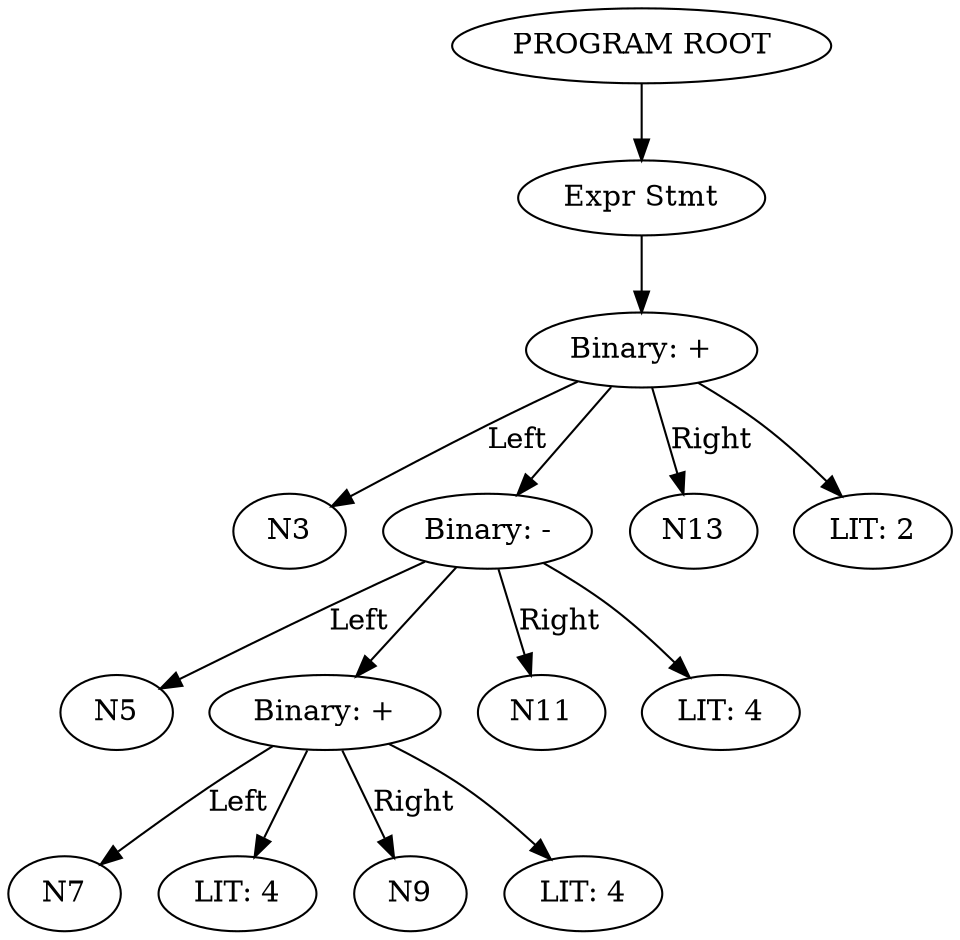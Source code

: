 digraph AST {
    rankdir=TB; // Top to Bottom layout
    N0 [label="PROGRAM ROOT"];
    N1 [label="Expr Stmt"];
    N0 -> N1 [label=""];
    N2 [label="Binary: +"];
    N1 -> N2 [label=""];
    N2 -> N3 [label="Left"];
    N4 [label="Binary: -"];
    N2 -> N4 [label=""];
    N4 -> N5 [label="Left"];
    N6 [label="Binary: +"];
    N4 -> N6 [label=""];
    N6 -> N7 [label="Left"];
    N8 [label="LIT: 4"];
    N6 -> N8 [label=""];
    N6 -> N9 [label="Right"];
    N10 [label="LIT: 4"];
    N6 -> N10 [label=""];
    N4 -> N11 [label="Right"];
    N12 [label="LIT: 4"];
    N4 -> N12 [label=""];
    N2 -> N13 [label="Right"];
    N14 [label="LIT: 2"];
    N2 -> N14 [label=""];
}
